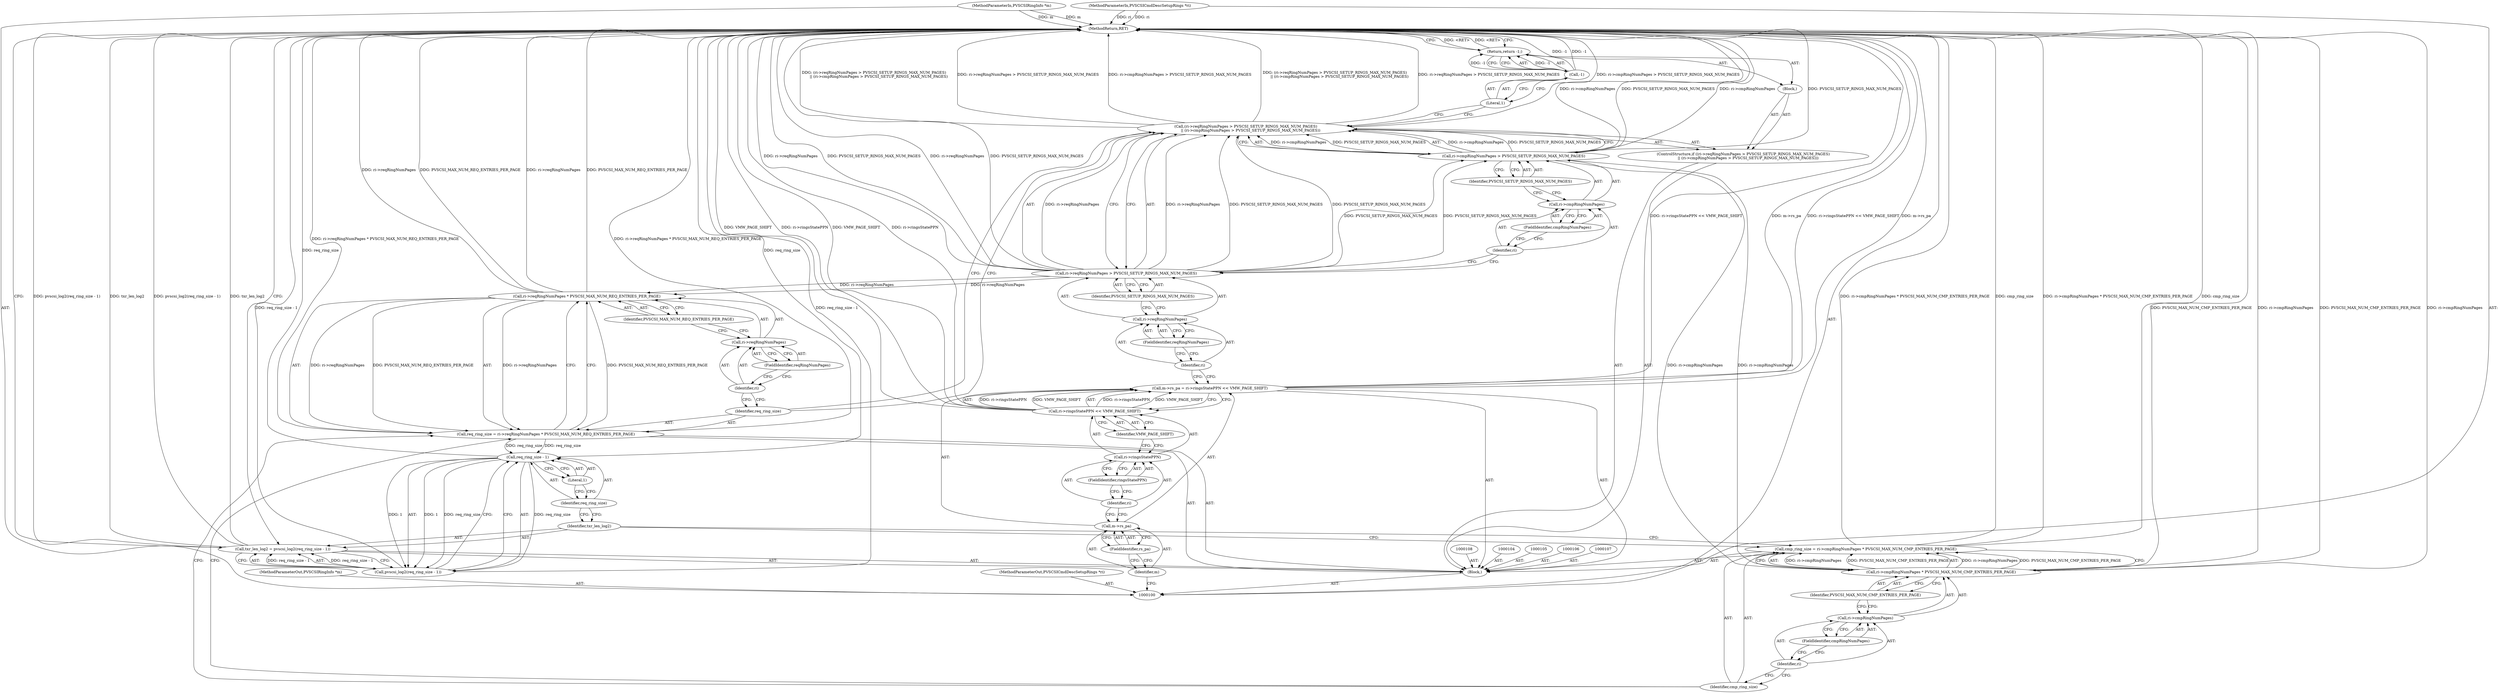 digraph "1_qemu_7f61f4690dd153be98900a2a508b88989e692753" {
"1000154" [label="(MethodReturn,RET)"];
"1000101" [label="(MethodParameterIn,PVSCSIRingInfo *m)"];
"1000205" [label="(MethodParameterOut,PVSCSIRingInfo *m)"];
"1000102" [label="(MethodParameterIn,PVSCSICmdDescSetupRings *ri)"];
"1000206" [label="(MethodParameterOut,PVSCSICmdDescSetupRings *ri)"];
"1000132" [label="(Call,-1)"];
"1000133" [label="(Literal,1)"];
"1000131" [label="(Return,return -1;)"];
"1000136" [label="(Call,ri->reqRingNumPages * PVSCSI_MAX_NUM_REQ_ENTRIES_PER_PAGE)"];
"1000137" [label="(Call,ri->reqRingNumPages)"];
"1000138" [label="(Identifier,ri)"];
"1000139" [label="(FieldIdentifier,reqRingNumPages)"];
"1000140" [label="(Identifier,PVSCSI_MAX_NUM_REQ_ENTRIES_PER_PAGE)"];
"1000134" [label="(Call,req_ring_size = ri->reqRingNumPages * PVSCSI_MAX_NUM_REQ_ENTRIES_PER_PAGE)"];
"1000135" [label="(Identifier,req_ring_size)"];
"1000143" [label="(Call,ri->cmpRingNumPages * PVSCSI_MAX_NUM_CMP_ENTRIES_PER_PAGE)"];
"1000144" [label="(Call,ri->cmpRingNumPages)"];
"1000145" [label="(Identifier,ri)"];
"1000146" [label="(FieldIdentifier,cmpRingNumPages)"];
"1000147" [label="(Identifier,PVSCSI_MAX_NUM_CMP_ENTRIES_PER_PAGE)"];
"1000141" [label="(Call,cmp_ring_size = ri->cmpRingNumPages * PVSCSI_MAX_NUM_CMP_ENTRIES_PER_PAGE)"];
"1000142" [label="(Identifier,cmp_ring_size)"];
"1000150" [label="(Call,pvscsi_log2(req_ring_size - 1))"];
"1000151" [label="(Call,req_ring_size - 1)"];
"1000152" [label="(Identifier,req_ring_size)"];
"1000153" [label="(Literal,1)"];
"1000148" [label="(Call,txr_len_log2 = pvscsi_log2(req_ring_size - 1))"];
"1000149" [label="(Identifier,txr_len_log2)"];
"1000103" [label="(Block,)"];
"1000113" [label="(Call,ri->ringsStatePPN << VMW_PAGE_SHIFT)"];
"1000114" [label="(Call,ri->ringsStatePPN)"];
"1000115" [label="(Identifier,ri)"];
"1000116" [label="(FieldIdentifier,ringsStatePPN)"];
"1000117" [label="(Identifier,VMW_PAGE_SHIFT)"];
"1000109" [label="(Call,m->rs_pa = ri->ringsStatePPN << VMW_PAGE_SHIFT)"];
"1000110" [label="(Call,m->rs_pa)"];
"1000111" [label="(Identifier,m)"];
"1000112" [label="(FieldIdentifier,rs_pa)"];
"1000123" [label="(FieldIdentifier,reqRingNumPages)"];
"1000124" [label="(Identifier,PVSCSI_SETUP_RINGS_MAX_NUM_PAGES)"];
"1000118" [label="(ControlStructure,if ((ri->reqRingNumPages > PVSCSI_SETUP_RINGS_MAX_NUM_PAGES)\n        || (ri->cmpRingNumPages > PVSCSI_SETUP_RINGS_MAX_NUM_PAGES)))"];
"1000119" [label="(Call,(ri->reqRingNumPages > PVSCSI_SETUP_RINGS_MAX_NUM_PAGES)\n        || (ri->cmpRingNumPages > PVSCSI_SETUP_RINGS_MAX_NUM_PAGES))"];
"1000120" [label="(Call,ri->reqRingNumPages > PVSCSI_SETUP_RINGS_MAX_NUM_PAGES)"];
"1000121" [label="(Call,ri->reqRingNumPages)"];
"1000122" [label="(Identifier,ri)"];
"1000125" [label="(Call,ri->cmpRingNumPages > PVSCSI_SETUP_RINGS_MAX_NUM_PAGES)"];
"1000126" [label="(Call,ri->cmpRingNumPages)"];
"1000127" [label="(Identifier,ri)"];
"1000128" [label="(FieldIdentifier,cmpRingNumPages)"];
"1000129" [label="(Identifier,PVSCSI_SETUP_RINGS_MAX_NUM_PAGES)"];
"1000130" [label="(Block,)"];
"1000154" -> "1000100"  [label="AST: "];
"1000154" -> "1000131"  [label="CFG: "];
"1000154" -> "1000148"  [label="CFG: "];
"1000131" -> "1000154"  [label="DDG: <RET>"];
"1000113" -> "1000154"  [label="DDG: VMW_PAGE_SHIFT"];
"1000113" -> "1000154"  [label="DDG: ri->ringsStatePPN"];
"1000125" -> "1000154"  [label="DDG: ri->cmpRingNumPages"];
"1000125" -> "1000154"  [label="DDG: PVSCSI_SETUP_RINGS_MAX_NUM_PAGES"];
"1000141" -> "1000154"  [label="DDG: cmp_ring_size"];
"1000141" -> "1000154"  [label="DDG: ri->cmpRingNumPages * PVSCSI_MAX_NUM_CMP_ENTRIES_PER_PAGE"];
"1000119" -> "1000154"  [label="DDG: ri->cmpRingNumPages > PVSCSI_SETUP_RINGS_MAX_NUM_PAGES"];
"1000119" -> "1000154"  [label="DDG: (ri->reqRingNumPages > PVSCSI_SETUP_RINGS_MAX_NUM_PAGES)\n        || (ri->cmpRingNumPages > PVSCSI_SETUP_RINGS_MAX_NUM_PAGES)"];
"1000119" -> "1000154"  [label="DDG: ri->reqRingNumPages > PVSCSI_SETUP_RINGS_MAX_NUM_PAGES"];
"1000150" -> "1000154"  [label="DDG: req_ring_size - 1"];
"1000120" -> "1000154"  [label="DDG: ri->reqRingNumPages"];
"1000120" -> "1000154"  [label="DDG: PVSCSI_SETUP_RINGS_MAX_NUM_PAGES"];
"1000102" -> "1000154"  [label="DDG: ri"];
"1000148" -> "1000154"  [label="DDG: pvscsi_log2(req_ring_size - 1)"];
"1000148" -> "1000154"  [label="DDG: txr_len_log2"];
"1000143" -> "1000154"  [label="DDG: PVSCSI_MAX_NUM_CMP_ENTRIES_PER_PAGE"];
"1000143" -> "1000154"  [label="DDG: ri->cmpRingNumPages"];
"1000132" -> "1000154"  [label="DDG: -1"];
"1000136" -> "1000154"  [label="DDG: PVSCSI_MAX_NUM_REQ_ENTRIES_PER_PAGE"];
"1000136" -> "1000154"  [label="DDG: ri->reqRingNumPages"];
"1000151" -> "1000154"  [label="DDG: req_ring_size"];
"1000109" -> "1000154"  [label="DDG: ri->ringsStatePPN << VMW_PAGE_SHIFT"];
"1000109" -> "1000154"  [label="DDG: m->rs_pa"];
"1000101" -> "1000154"  [label="DDG: m"];
"1000134" -> "1000154"  [label="DDG: ri->reqRingNumPages * PVSCSI_MAX_NUM_REQ_ENTRIES_PER_PAGE"];
"1000101" -> "1000100"  [label="AST: "];
"1000101" -> "1000154"  [label="DDG: m"];
"1000205" -> "1000100"  [label="AST: "];
"1000102" -> "1000100"  [label="AST: "];
"1000102" -> "1000154"  [label="DDG: ri"];
"1000206" -> "1000100"  [label="AST: "];
"1000132" -> "1000131"  [label="AST: "];
"1000132" -> "1000133"  [label="CFG: "];
"1000133" -> "1000132"  [label="AST: "];
"1000131" -> "1000132"  [label="CFG: "];
"1000132" -> "1000154"  [label="DDG: -1"];
"1000132" -> "1000131"  [label="DDG: -1"];
"1000133" -> "1000132"  [label="AST: "];
"1000133" -> "1000119"  [label="CFG: "];
"1000132" -> "1000133"  [label="CFG: "];
"1000131" -> "1000130"  [label="AST: "];
"1000131" -> "1000132"  [label="CFG: "];
"1000132" -> "1000131"  [label="AST: "];
"1000154" -> "1000131"  [label="CFG: "];
"1000131" -> "1000154"  [label="DDG: <RET>"];
"1000132" -> "1000131"  [label="DDG: -1"];
"1000136" -> "1000134"  [label="AST: "];
"1000136" -> "1000140"  [label="CFG: "];
"1000137" -> "1000136"  [label="AST: "];
"1000140" -> "1000136"  [label="AST: "];
"1000134" -> "1000136"  [label="CFG: "];
"1000136" -> "1000154"  [label="DDG: PVSCSI_MAX_NUM_REQ_ENTRIES_PER_PAGE"];
"1000136" -> "1000154"  [label="DDG: ri->reqRingNumPages"];
"1000136" -> "1000134"  [label="DDG: ri->reqRingNumPages"];
"1000136" -> "1000134"  [label="DDG: PVSCSI_MAX_NUM_REQ_ENTRIES_PER_PAGE"];
"1000120" -> "1000136"  [label="DDG: ri->reqRingNumPages"];
"1000137" -> "1000136"  [label="AST: "];
"1000137" -> "1000139"  [label="CFG: "];
"1000138" -> "1000137"  [label="AST: "];
"1000139" -> "1000137"  [label="AST: "];
"1000140" -> "1000137"  [label="CFG: "];
"1000138" -> "1000137"  [label="AST: "];
"1000138" -> "1000135"  [label="CFG: "];
"1000139" -> "1000138"  [label="CFG: "];
"1000139" -> "1000137"  [label="AST: "];
"1000139" -> "1000138"  [label="CFG: "];
"1000137" -> "1000139"  [label="CFG: "];
"1000140" -> "1000136"  [label="AST: "];
"1000140" -> "1000137"  [label="CFG: "];
"1000136" -> "1000140"  [label="CFG: "];
"1000134" -> "1000103"  [label="AST: "];
"1000134" -> "1000136"  [label="CFG: "];
"1000135" -> "1000134"  [label="AST: "];
"1000136" -> "1000134"  [label="AST: "];
"1000142" -> "1000134"  [label="CFG: "];
"1000134" -> "1000154"  [label="DDG: ri->reqRingNumPages * PVSCSI_MAX_NUM_REQ_ENTRIES_PER_PAGE"];
"1000136" -> "1000134"  [label="DDG: ri->reqRingNumPages"];
"1000136" -> "1000134"  [label="DDG: PVSCSI_MAX_NUM_REQ_ENTRIES_PER_PAGE"];
"1000134" -> "1000151"  [label="DDG: req_ring_size"];
"1000135" -> "1000134"  [label="AST: "];
"1000135" -> "1000119"  [label="CFG: "];
"1000138" -> "1000135"  [label="CFG: "];
"1000143" -> "1000141"  [label="AST: "];
"1000143" -> "1000147"  [label="CFG: "];
"1000144" -> "1000143"  [label="AST: "];
"1000147" -> "1000143"  [label="AST: "];
"1000141" -> "1000143"  [label="CFG: "];
"1000143" -> "1000154"  [label="DDG: PVSCSI_MAX_NUM_CMP_ENTRIES_PER_PAGE"];
"1000143" -> "1000154"  [label="DDG: ri->cmpRingNumPages"];
"1000143" -> "1000141"  [label="DDG: ri->cmpRingNumPages"];
"1000143" -> "1000141"  [label="DDG: PVSCSI_MAX_NUM_CMP_ENTRIES_PER_PAGE"];
"1000125" -> "1000143"  [label="DDG: ri->cmpRingNumPages"];
"1000144" -> "1000143"  [label="AST: "];
"1000144" -> "1000146"  [label="CFG: "];
"1000145" -> "1000144"  [label="AST: "];
"1000146" -> "1000144"  [label="AST: "];
"1000147" -> "1000144"  [label="CFG: "];
"1000145" -> "1000144"  [label="AST: "];
"1000145" -> "1000142"  [label="CFG: "];
"1000146" -> "1000145"  [label="CFG: "];
"1000146" -> "1000144"  [label="AST: "];
"1000146" -> "1000145"  [label="CFG: "];
"1000144" -> "1000146"  [label="CFG: "];
"1000147" -> "1000143"  [label="AST: "];
"1000147" -> "1000144"  [label="CFG: "];
"1000143" -> "1000147"  [label="CFG: "];
"1000141" -> "1000103"  [label="AST: "];
"1000141" -> "1000143"  [label="CFG: "];
"1000142" -> "1000141"  [label="AST: "];
"1000143" -> "1000141"  [label="AST: "];
"1000149" -> "1000141"  [label="CFG: "];
"1000141" -> "1000154"  [label="DDG: cmp_ring_size"];
"1000141" -> "1000154"  [label="DDG: ri->cmpRingNumPages * PVSCSI_MAX_NUM_CMP_ENTRIES_PER_PAGE"];
"1000143" -> "1000141"  [label="DDG: ri->cmpRingNumPages"];
"1000143" -> "1000141"  [label="DDG: PVSCSI_MAX_NUM_CMP_ENTRIES_PER_PAGE"];
"1000142" -> "1000141"  [label="AST: "];
"1000142" -> "1000134"  [label="CFG: "];
"1000145" -> "1000142"  [label="CFG: "];
"1000150" -> "1000148"  [label="AST: "];
"1000150" -> "1000151"  [label="CFG: "];
"1000151" -> "1000150"  [label="AST: "];
"1000148" -> "1000150"  [label="CFG: "];
"1000150" -> "1000154"  [label="DDG: req_ring_size - 1"];
"1000150" -> "1000148"  [label="DDG: req_ring_size - 1"];
"1000151" -> "1000150"  [label="DDG: req_ring_size"];
"1000151" -> "1000150"  [label="DDG: 1"];
"1000151" -> "1000150"  [label="AST: "];
"1000151" -> "1000153"  [label="CFG: "];
"1000152" -> "1000151"  [label="AST: "];
"1000153" -> "1000151"  [label="AST: "];
"1000150" -> "1000151"  [label="CFG: "];
"1000151" -> "1000154"  [label="DDG: req_ring_size"];
"1000151" -> "1000150"  [label="DDG: req_ring_size"];
"1000151" -> "1000150"  [label="DDG: 1"];
"1000134" -> "1000151"  [label="DDG: req_ring_size"];
"1000152" -> "1000151"  [label="AST: "];
"1000152" -> "1000149"  [label="CFG: "];
"1000153" -> "1000152"  [label="CFG: "];
"1000153" -> "1000151"  [label="AST: "];
"1000153" -> "1000152"  [label="CFG: "];
"1000151" -> "1000153"  [label="CFG: "];
"1000148" -> "1000103"  [label="AST: "];
"1000148" -> "1000150"  [label="CFG: "];
"1000149" -> "1000148"  [label="AST: "];
"1000150" -> "1000148"  [label="AST: "];
"1000154" -> "1000148"  [label="CFG: "];
"1000148" -> "1000154"  [label="DDG: pvscsi_log2(req_ring_size - 1)"];
"1000148" -> "1000154"  [label="DDG: txr_len_log2"];
"1000150" -> "1000148"  [label="DDG: req_ring_size - 1"];
"1000149" -> "1000148"  [label="AST: "];
"1000149" -> "1000141"  [label="CFG: "];
"1000152" -> "1000149"  [label="CFG: "];
"1000103" -> "1000100"  [label="AST: "];
"1000104" -> "1000103"  [label="AST: "];
"1000105" -> "1000103"  [label="AST: "];
"1000106" -> "1000103"  [label="AST: "];
"1000107" -> "1000103"  [label="AST: "];
"1000108" -> "1000103"  [label="AST: "];
"1000109" -> "1000103"  [label="AST: "];
"1000118" -> "1000103"  [label="AST: "];
"1000134" -> "1000103"  [label="AST: "];
"1000141" -> "1000103"  [label="AST: "];
"1000148" -> "1000103"  [label="AST: "];
"1000113" -> "1000109"  [label="AST: "];
"1000113" -> "1000117"  [label="CFG: "];
"1000114" -> "1000113"  [label="AST: "];
"1000117" -> "1000113"  [label="AST: "];
"1000109" -> "1000113"  [label="CFG: "];
"1000113" -> "1000154"  [label="DDG: VMW_PAGE_SHIFT"];
"1000113" -> "1000154"  [label="DDG: ri->ringsStatePPN"];
"1000113" -> "1000109"  [label="DDG: ri->ringsStatePPN"];
"1000113" -> "1000109"  [label="DDG: VMW_PAGE_SHIFT"];
"1000114" -> "1000113"  [label="AST: "];
"1000114" -> "1000116"  [label="CFG: "];
"1000115" -> "1000114"  [label="AST: "];
"1000116" -> "1000114"  [label="AST: "];
"1000117" -> "1000114"  [label="CFG: "];
"1000115" -> "1000114"  [label="AST: "];
"1000115" -> "1000110"  [label="CFG: "];
"1000116" -> "1000115"  [label="CFG: "];
"1000116" -> "1000114"  [label="AST: "];
"1000116" -> "1000115"  [label="CFG: "];
"1000114" -> "1000116"  [label="CFG: "];
"1000117" -> "1000113"  [label="AST: "];
"1000117" -> "1000114"  [label="CFG: "];
"1000113" -> "1000117"  [label="CFG: "];
"1000109" -> "1000103"  [label="AST: "];
"1000109" -> "1000113"  [label="CFG: "];
"1000110" -> "1000109"  [label="AST: "];
"1000113" -> "1000109"  [label="AST: "];
"1000122" -> "1000109"  [label="CFG: "];
"1000109" -> "1000154"  [label="DDG: ri->ringsStatePPN << VMW_PAGE_SHIFT"];
"1000109" -> "1000154"  [label="DDG: m->rs_pa"];
"1000113" -> "1000109"  [label="DDG: ri->ringsStatePPN"];
"1000113" -> "1000109"  [label="DDG: VMW_PAGE_SHIFT"];
"1000110" -> "1000109"  [label="AST: "];
"1000110" -> "1000112"  [label="CFG: "];
"1000111" -> "1000110"  [label="AST: "];
"1000112" -> "1000110"  [label="AST: "];
"1000115" -> "1000110"  [label="CFG: "];
"1000111" -> "1000110"  [label="AST: "];
"1000111" -> "1000100"  [label="CFG: "];
"1000112" -> "1000111"  [label="CFG: "];
"1000112" -> "1000110"  [label="AST: "];
"1000112" -> "1000111"  [label="CFG: "];
"1000110" -> "1000112"  [label="CFG: "];
"1000123" -> "1000121"  [label="AST: "];
"1000123" -> "1000122"  [label="CFG: "];
"1000121" -> "1000123"  [label="CFG: "];
"1000124" -> "1000120"  [label="AST: "];
"1000124" -> "1000121"  [label="CFG: "];
"1000120" -> "1000124"  [label="CFG: "];
"1000118" -> "1000103"  [label="AST: "];
"1000119" -> "1000118"  [label="AST: "];
"1000130" -> "1000118"  [label="AST: "];
"1000119" -> "1000118"  [label="AST: "];
"1000119" -> "1000120"  [label="CFG: "];
"1000119" -> "1000125"  [label="CFG: "];
"1000120" -> "1000119"  [label="AST: "];
"1000125" -> "1000119"  [label="AST: "];
"1000133" -> "1000119"  [label="CFG: "];
"1000135" -> "1000119"  [label="CFG: "];
"1000119" -> "1000154"  [label="DDG: ri->cmpRingNumPages > PVSCSI_SETUP_RINGS_MAX_NUM_PAGES"];
"1000119" -> "1000154"  [label="DDG: (ri->reqRingNumPages > PVSCSI_SETUP_RINGS_MAX_NUM_PAGES)\n        || (ri->cmpRingNumPages > PVSCSI_SETUP_RINGS_MAX_NUM_PAGES)"];
"1000119" -> "1000154"  [label="DDG: ri->reqRingNumPages > PVSCSI_SETUP_RINGS_MAX_NUM_PAGES"];
"1000120" -> "1000119"  [label="DDG: ri->reqRingNumPages"];
"1000120" -> "1000119"  [label="DDG: PVSCSI_SETUP_RINGS_MAX_NUM_PAGES"];
"1000125" -> "1000119"  [label="DDG: ri->cmpRingNumPages"];
"1000125" -> "1000119"  [label="DDG: PVSCSI_SETUP_RINGS_MAX_NUM_PAGES"];
"1000120" -> "1000119"  [label="AST: "];
"1000120" -> "1000124"  [label="CFG: "];
"1000121" -> "1000120"  [label="AST: "];
"1000124" -> "1000120"  [label="AST: "];
"1000127" -> "1000120"  [label="CFG: "];
"1000119" -> "1000120"  [label="CFG: "];
"1000120" -> "1000154"  [label="DDG: ri->reqRingNumPages"];
"1000120" -> "1000154"  [label="DDG: PVSCSI_SETUP_RINGS_MAX_NUM_PAGES"];
"1000120" -> "1000119"  [label="DDG: ri->reqRingNumPages"];
"1000120" -> "1000119"  [label="DDG: PVSCSI_SETUP_RINGS_MAX_NUM_PAGES"];
"1000120" -> "1000125"  [label="DDG: PVSCSI_SETUP_RINGS_MAX_NUM_PAGES"];
"1000120" -> "1000136"  [label="DDG: ri->reqRingNumPages"];
"1000121" -> "1000120"  [label="AST: "];
"1000121" -> "1000123"  [label="CFG: "];
"1000122" -> "1000121"  [label="AST: "];
"1000123" -> "1000121"  [label="AST: "];
"1000124" -> "1000121"  [label="CFG: "];
"1000122" -> "1000121"  [label="AST: "];
"1000122" -> "1000109"  [label="CFG: "];
"1000123" -> "1000122"  [label="CFG: "];
"1000125" -> "1000119"  [label="AST: "];
"1000125" -> "1000129"  [label="CFG: "];
"1000126" -> "1000125"  [label="AST: "];
"1000129" -> "1000125"  [label="AST: "];
"1000119" -> "1000125"  [label="CFG: "];
"1000125" -> "1000154"  [label="DDG: ri->cmpRingNumPages"];
"1000125" -> "1000154"  [label="DDG: PVSCSI_SETUP_RINGS_MAX_NUM_PAGES"];
"1000125" -> "1000119"  [label="DDG: ri->cmpRingNumPages"];
"1000125" -> "1000119"  [label="DDG: PVSCSI_SETUP_RINGS_MAX_NUM_PAGES"];
"1000120" -> "1000125"  [label="DDG: PVSCSI_SETUP_RINGS_MAX_NUM_PAGES"];
"1000125" -> "1000143"  [label="DDG: ri->cmpRingNumPages"];
"1000126" -> "1000125"  [label="AST: "];
"1000126" -> "1000128"  [label="CFG: "];
"1000127" -> "1000126"  [label="AST: "];
"1000128" -> "1000126"  [label="AST: "];
"1000129" -> "1000126"  [label="CFG: "];
"1000127" -> "1000126"  [label="AST: "];
"1000127" -> "1000120"  [label="CFG: "];
"1000128" -> "1000127"  [label="CFG: "];
"1000128" -> "1000126"  [label="AST: "];
"1000128" -> "1000127"  [label="CFG: "];
"1000126" -> "1000128"  [label="CFG: "];
"1000129" -> "1000125"  [label="AST: "];
"1000129" -> "1000126"  [label="CFG: "];
"1000125" -> "1000129"  [label="CFG: "];
"1000130" -> "1000118"  [label="AST: "];
"1000131" -> "1000130"  [label="AST: "];
}
